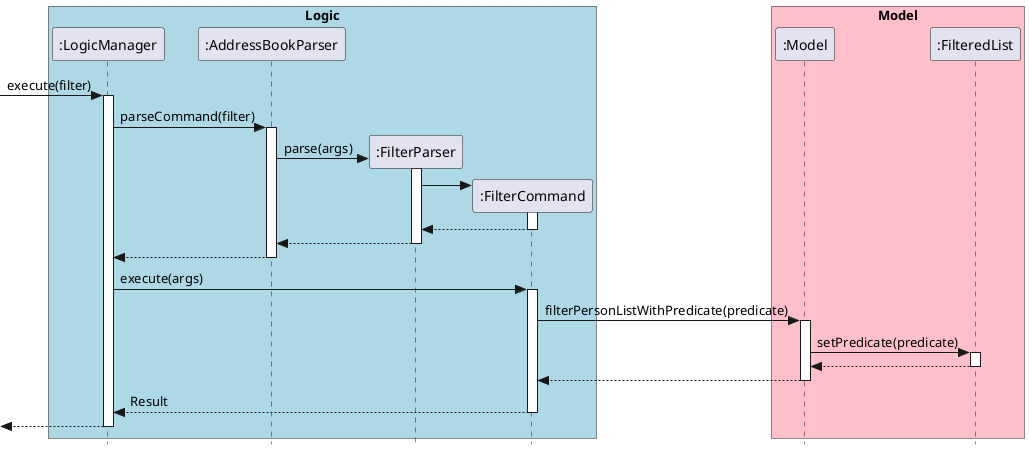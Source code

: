 @startuml
skinparam style strictuml
box "Logic" #LightBlue
participant ":LogicManager" as LM
participant ":AddressBookParser" as ABParser
participant ":FilterParser" as FParser
participant ":FilterCommand" as FilterCommand
end box

box "Model" #Pink
participant ":Model" as Model
participant ":FilteredList" as FL
end box

[-> LM : execute(filter)
activate LM

LM -> ABParser : parseCommand(filter)
activate ABParser

ABParser -> FParser ** : parse(args)
activate FParser

FParser -> FilterCommand **
activate FilterCommand

FilterCommand --> FParser
deactivate FilterCommand

FParser --> ABParser
deactivate FParser

ABParser --> LM
deactivate ABParser

LM -> FilterCommand : execute(args)
activate FilterCommand

FilterCommand -> Model : filterPersonListWithPredicate(predicate)
activate Model

Model -> FL : setPredicate(predicate)
activate FL

FL --> Model
deactivate FL

Model --> FilterCommand
deactivate Model

FilterCommand --> LM : Result
deactivate FilterCommand

[<--LM
deactivate LM
@enduml
